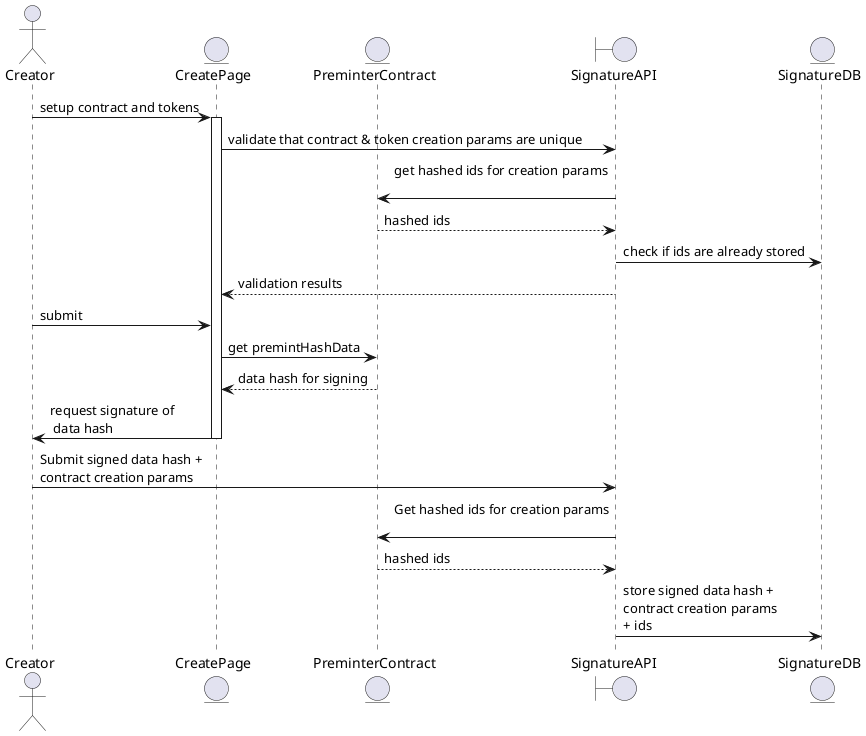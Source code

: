 @startuml
actor Creator
entity CreatePage
entity PreminterContract
boundary SignatureAPI
entity SignatureDB

Creator -> CreatePage: setup contract and tokens
activate CreatePage
CreatePage -> SignatureAPI: validate that contract & token creation params are unique
SignatureAPI -> PreminterContract: get hashed ids for creation params\n
PreminterContract --> SignatureAPI: hashed ids
SignatureAPI -> SignatureDB: check if ids are already stored
SignatureAPI --> CreatePage: validation results
Creator -> CreatePage: submit
CreatePage -> PreminterContract: get premintHashData
PreminterContract --> CreatePage: data hash for signing
CreatePage -> Creator: request signature of\n data hash
deactivate CreatePage
Creator -> SignatureAPI: Submit signed data hash +\ncontract creation params
SignatureAPI -> PreminterContract: Get hashed ids for creation params\n
PreminterContract --> SignatureAPI: hashed ids
SignatureAPI -> SignatureDB: store signed data hash +\ncontract creation params\n+ ids


@enduml